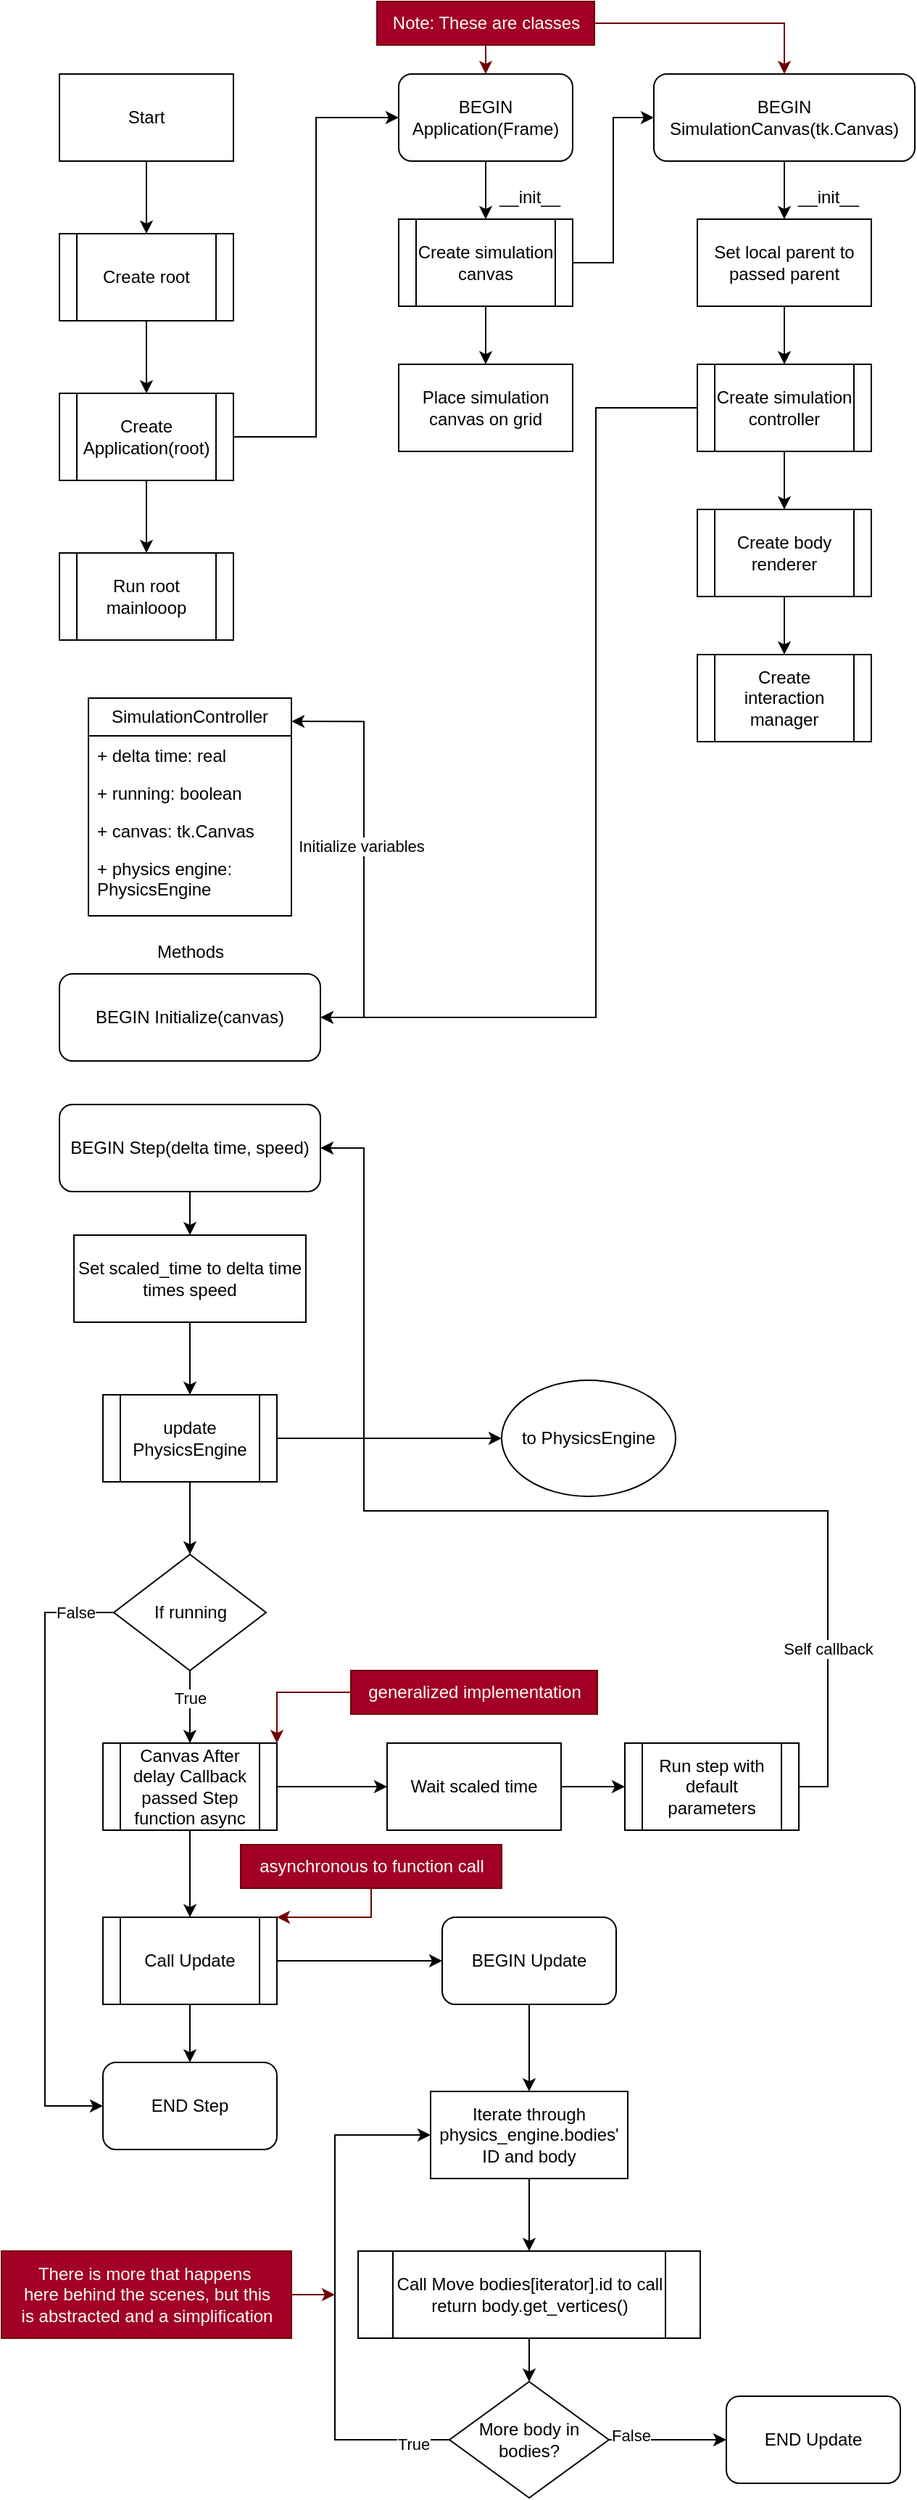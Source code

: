 <mxfile version="26.0.16">
  <diagram id="C5RBs43oDa-KdzZeNtuy" name="Page-1">
    <mxGraphModel dx="1420" dy="776" grid="1" gridSize="10" guides="1" tooltips="1" connect="1" arrows="1" fold="1" page="1" pageScale="1" pageWidth="827" pageHeight="1169" math="0" shadow="0">
      <root>
        <mxCell id="WIyWlLk6GJQsqaUBKTNV-0" />
        <mxCell id="WIyWlLk6GJQsqaUBKTNV-1" parent="WIyWlLk6GJQsqaUBKTNV-0" />
        <mxCell id="rg2TefDTNv2NrTJ3xyoL-8" style="edgeStyle=orthogonalEdgeStyle;rounded=0;orthogonalLoop=1;jettySize=auto;html=1;exitX=0.5;exitY=1;exitDx=0;exitDy=0;entryX=0.5;entryY=0;entryDx=0;entryDy=0;" parent="WIyWlLk6GJQsqaUBKTNV-1" source="rg2TefDTNv2NrTJ3xyoL-2" target="rg2TefDTNv2NrTJ3xyoL-7" edge="1">
          <mxGeometry relative="1" as="geometry" />
        </mxCell>
        <mxCell id="rg2TefDTNv2NrTJ3xyoL-2" value="Start" style="rounded=0;whiteSpace=wrap;html=1;" parent="WIyWlLk6GJQsqaUBKTNV-1" vertex="1">
          <mxGeometry x="60" y="60" width="120" height="60" as="geometry" />
        </mxCell>
        <mxCell id="rg2TefDTNv2NrTJ3xyoL-11" style="edgeStyle=orthogonalEdgeStyle;rounded=0;orthogonalLoop=1;jettySize=auto;html=1;exitX=0.5;exitY=1;exitDx=0;exitDy=0;entryX=0.5;entryY=0;entryDx=0;entryDy=0;" parent="WIyWlLk6GJQsqaUBKTNV-1" source="rg2TefDTNv2NrTJ3xyoL-5" target="rg2TefDTNv2NrTJ3xyoL-10" edge="1">
          <mxGeometry relative="1" as="geometry" />
        </mxCell>
        <mxCell id="rg2TefDTNv2NrTJ3xyoL-26" style="edgeStyle=orthogonalEdgeStyle;rounded=0;orthogonalLoop=1;jettySize=auto;html=1;exitX=1;exitY=0.5;exitDx=0;exitDy=0;entryX=0;entryY=0.5;entryDx=0;entryDy=0;" parent="WIyWlLk6GJQsqaUBKTNV-1" source="rg2TefDTNv2NrTJ3xyoL-5" target="rg2TefDTNv2NrTJ3xyoL-13" edge="1">
          <mxGeometry relative="1" as="geometry" />
        </mxCell>
        <mxCell id="rg2TefDTNv2NrTJ3xyoL-5" value="Create Application(root)" style="shape=process;whiteSpace=wrap;html=1;backgroundOutline=1;" parent="WIyWlLk6GJQsqaUBKTNV-1" vertex="1">
          <mxGeometry x="60" y="280" width="120" height="60" as="geometry" />
        </mxCell>
        <mxCell id="rg2TefDTNv2NrTJ3xyoL-9" style="edgeStyle=orthogonalEdgeStyle;rounded=0;orthogonalLoop=1;jettySize=auto;html=1;exitX=0.5;exitY=1;exitDx=0;exitDy=0;entryX=0.5;entryY=0;entryDx=0;entryDy=0;" parent="WIyWlLk6GJQsqaUBKTNV-1" source="rg2TefDTNv2NrTJ3xyoL-7" target="rg2TefDTNv2NrTJ3xyoL-5" edge="1">
          <mxGeometry relative="1" as="geometry" />
        </mxCell>
        <mxCell id="rg2TefDTNv2NrTJ3xyoL-7" value="Create root" style="shape=process;whiteSpace=wrap;html=1;backgroundOutline=1;" parent="WIyWlLk6GJQsqaUBKTNV-1" vertex="1">
          <mxGeometry x="60" y="170" width="120" height="60" as="geometry" />
        </mxCell>
        <mxCell id="rg2TefDTNv2NrTJ3xyoL-10" value="Run root mainlooop" style="shape=process;whiteSpace=wrap;html=1;backgroundOutline=1;" parent="WIyWlLk6GJQsqaUBKTNV-1" vertex="1">
          <mxGeometry x="60" y="390" width="120" height="60" as="geometry" />
        </mxCell>
        <mxCell id="rg2TefDTNv2NrTJ3xyoL-12" style="edgeStyle=orthogonalEdgeStyle;rounded=0;orthogonalLoop=1;jettySize=auto;html=1;exitX=0.5;exitY=1;exitDx=0;exitDy=0;entryX=0.5;entryY=0;entryDx=0;entryDy=0;" parent="WIyWlLk6GJQsqaUBKTNV-1" source="rg2TefDTNv2NrTJ3xyoL-13" target="rg2TefDTNv2NrTJ3xyoL-15" edge="1">
          <mxGeometry relative="1" as="geometry" />
        </mxCell>
        <mxCell id="rg2TefDTNv2NrTJ3xyoL-13" value="BEGIN Application(Frame)" style="rounded=1;whiteSpace=wrap;html=1;" parent="WIyWlLk6GJQsqaUBKTNV-1" vertex="1">
          <mxGeometry x="294" y="60" width="120" height="60" as="geometry" />
        </mxCell>
        <mxCell id="rg2TefDTNv2NrTJ3xyoL-14" style="edgeStyle=orthogonalEdgeStyle;rounded=0;orthogonalLoop=1;jettySize=auto;html=1;exitX=0.5;exitY=1;exitDx=0;exitDy=0;entryX=0.5;entryY=0;entryDx=0;entryDy=0;" parent="WIyWlLk6GJQsqaUBKTNV-1" source="rg2TefDTNv2NrTJ3xyoL-15" target="rg2TefDTNv2NrTJ3xyoL-16" edge="1">
          <mxGeometry relative="1" as="geometry" />
        </mxCell>
        <mxCell id="rg2TefDTNv2NrTJ3xyoL-31" style="edgeStyle=orthogonalEdgeStyle;rounded=0;orthogonalLoop=1;jettySize=auto;html=1;exitX=1;exitY=0.5;exitDx=0;exitDy=0;entryX=0;entryY=0.5;entryDx=0;entryDy=0;" parent="WIyWlLk6GJQsqaUBKTNV-1" source="rg2TefDTNv2NrTJ3xyoL-15" target="rg2TefDTNv2NrTJ3xyoL-17" edge="1">
          <mxGeometry relative="1" as="geometry" />
        </mxCell>
        <mxCell id="rg2TefDTNv2NrTJ3xyoL-15" value="Create simulation canvas" style="shape=process;whiteSpace=wrap;html=1;backgroundOutline=1;" parent="WIyWlLk6GJQsqaUBKTNV-1" vertex="1">
          <mxGeometry x="294" y="160" width="120" height="60" as="geometry" />
        </mxCell>
        <mxCell id="rg2TefDTNv2NrTJ3xyoL-16" value="Place simulation canvas on grid" style="rounded=0;whiteSpace=wrap;html=1;" parent="WIyWlLk6GJQsqaUBKTNV-1" vertex="1">
          <mxGeometry x="294" y="260" width="120" height="60" as="geometry" />
        </mxCell>
        <mxCell id="rg2TefDTNv2NrTJ3xyoL-21" style="edgeStyle=orthogonalEdgeStyle;rounded=0;orthogonalLoop=1;jettySize=auto;html=1;exitX=0.5;exitY=1;exitDx=0;exitDy=0;entryX=0.5;entryY=0;entryDx=0;entryDy=0;" parent="WIyWlLk6GJQsqaUBKTNV-1" source="rg2TefDTNv2NrTJ3xyoL-17" target="rg2TefDTNv2NrTJ3xyoL-18" edge="1">
          <mxGeometry relative="1" as="geometry" />
        </mxCell>
        <mxCell id="rg2TefDTNv2NrTJ3xyoL-17" value="BEGIN SimulationCanvas(tk.Canvas)" style="rounded=1;whiteSpace=wrap;html=1;" parent="WIyWlLk6GJQsqaUBKTNV-1" vertex="1">
          <mxGeometry x="470" y="60" width="180" height="60" as="geometry" />
        </mxCell>
        <mxCell id="rg2TefDTNv2NrTJ3xyoL-20" style="edgeStyle=orthogonalEdgeStyle;rounded=0;orthogonalLoop=1;jettySize=auto;html=1;exitX=0.5;exitY=1;exitDx=0;exitDy=0;entryX=0.5;entryY=0;entryDx=0;entryDy=0;" parent="WIyWlLk6GJQsqaUBKTNV-1" source="rg2TefDTNv2NrTJ3xyoL-18" target="rg2TefDTNv2NrTJ3xyoL-19" edge="1">
          <mxGeometry relative="1" as="geometry" />
        </mxCell>
        <mxCell id="rg2TefDTNv2NrTJ3xyoL-18" value="Set local parent to passed parent" style="rounded=0;whiteSpace=wrap;html=1;" parent="WIyWlLk6GJQsqaUBKTNV-1" vertex="1">
          <mxGeometry x="500" y="160" width="120" height="60" as="geometry" />
        </mxCell>
        <mxCell id="rg2TefDTNv2NrTJ3xyoL-23" style="edgeStyle=orthogonalEdgeStyle;rounded=0;orthogonalLoop=1;jettySize=auto;html=1;exitX=0.5;exitY=1;exitDx=0;exitDy=0;entryX=0.5;entryY=0;entryDx=0;entryDy=0;" parent="WIyWlLk6GJQsqaUBKTNV-1" source="rg2TefDTNv2NrTJ3xyoL-19" target="rg2TefDTNv2NrTJ3xyoL-22" edge="1">
          <mxGeometry relative="1" as="geometry" />
        </mxCell>
        <mxCell id="rg2TefDTNv2NrTJ3xyoL-64" style="edgeStyle=orthogonalEdgeStyle;rounded=0;orthogonalLoop=1;jettySize=auto;html=1;exitX=0;exitY=0.5;exitDx=0;exitDy=0;entryX=1;entryY=0.5;entryDx=0;entryDy=0;" parent="WIyWlLk6GJQsqaUBKTNV-1" source="rg2TefDTNv2NrTJ3xyoL-19" target="rg2TefDTNv2NrTJ3xyoL-33" edge="1">
          <mxGeometry relative="1" as="geometry">
            <Array as="points">
              <mxPoint x="430" y="290" />
              <mxPoint x="430" y="710" />
            </Array>
          </mxGeometry>
        </mxCell>
        <mxCell id="rg2TefDTNv2NrTJ3xyoL-19" value="Create simulation controller" style="shape=process;whiteSpace=wrap;html=1;backgroundOutline=1;" parent="WIyWlLk6GJQsqaUBKTNV-1" vertex="1">
          <mxGeometry x="500" y="260" width="120" height="60" as="geometry" />
        </mxCell>
        <mxCell id="rg2TefDTNv2NrTJ3xyoL-25" style="edgeStyle=orthogonalEdgeStyle;rounded=0;orthogonalLoop=1;jettySize=auto;html=1;exitX=0.5;exitY=1;exitDx=0;exitDy=0;entryX=0.5;entryY=0;entryDx=0;entryDy=0;" parent="WIyWlLk6GJQsqaUBKTNV-1" source="rg2TefDTNv2NrTJ3xyoL-22" target="rg2TefDTNv2NrTJ3xyoL-24" edge="1">
          <mxGeometry relative="1" as="geometry" />
        </mxCell>
        <mxCell id="rg2TefDTNv2NrTJ3xyoL-22" value="Create body renderer" style="shape=process;whiteSpace=wrap;html=1;backgroundOutline=1;" parent="WIyWlLk6GJQsqaUBKTNV-1" vertex="1">
          <mxGeometry x="500" y="360" width="120" height="60" as="geometry" />
        </mxCell>
        <mxCell id="rg2TefDTNv2NrTJ3xyoL-24" value="Create interaction manager" style="shape=process;whiteSpace=wrap;html=1;backgroundOutline=1;" parent="WIyWlLk6GJQsqaUBKTNV-1" vertex="1">
          <mxGeometry x="500" y="460" width="120" height="60" as="geometry" />
        </mxCell>
        <mxCell id="q3CFZ3XVWeScmZDLFHiz-20" style="edgeStyle=orthogonalEdgeStyle;rounded=0;orthogonalLoop=1;jettySize=auto;html=1;fillColor=#a20025;strokeColor=#6F0000;" edge="1" parent="WIyWlLk6GJQsqaUBKTNV-1" source="rg2TefDTNv2NrTJ3xyoL-27" target="rg2TefDTNv2NrTJ3xyoL-13">
          <mxGeometry relative="1" as="geometry" />
        </mxCell>
        <mxCell id="q3CFZ3XVWeScmZDLFHiz-21" style="edgeStyle=orthogonalEdgeStyle;rounded=0;orthogonalLoop=1;jettySize=auto;html=1;entryX=0.5;entryY=0;entryDx=0;entryDy=0;fillColor=#a20025;strokeColor=#6F0000;" edge="1" parent="WIyWlLk6GJQsqaUBKTNV-1" source="rg2TefDTNv2NrTJ3xyoL-27" target="rg2TefDTNv2NrTJ3xyoL-17">
          <mxGeometry relative="1" as="geometry" />
        </mxCell>
        <mxCell id="rg2TefDTNv2NrTJ3xyoL-27" value="&lt;div&gt;Note: These are classes&lt;/div&gt;" style="text;html=1;align=center;verticalAlign=middle;resizable=0;points=[];autosize=1;strokeColor=#6F0000;fillColor=#a20025;fontColor=#ffffff;" parent="WIyWlLk6GJQsqaUBKTNV-1" vertex="1">
          <mxGeometry x="279" y="10" width="150" height="30" as="geometry" />
        </mxCell>
        <mxCell id="rg2TefDTNv2NrTJ3xyoL-29" value="__init__" style="text;html=1;align=center;verticalAlign=middle;resizable=0;points=[];autosize=1;strokeColor=none;fillColor=none;" parent="WIyWlLk6GJQsqaUBKTNV-1" vertex="1">
          <mxGeometry x="354" y="130" width="60" height="30" as="geometry" />
        </mxCell>
        <mxCell id="rg2TefDTNv2NrTJ3xyoL-30" value="__init__" style="text;html=1;align=center;verticalAlign=middle;resizable=0;points=[];autosize=1;strokeColor=none;fillColor=none;" parent="WIyWlLk6GJQsqaUBKTNV-1" vertex="1">
          <mxGeometry x="560" y="130" width="60" height="30" as="geometry" />
        </mxCell>
        <mxCell id="rg2TefDTNv2NrTJ3xyoL-33" value="BEGIN Initialize(canvas)" style="rounded=1;whiteSpace=wrap;html=1;" parent="WIyWlLk6GJQsqaUBKTNV-1" vertex="1">
          <mxGeometry x="60" y="680" width="180" height="60" as="geometry" />
        </mxCell>
        <mxCell id="rg2TefDTNv2NrTJ3xyoL-34" value="&lt;div&gt;SimulationController&lt;/div&gt;" style="swimlane;fontStyle=0;childLayout=stackLayout;horizontal=1;startSize=26;fillColor=none;horizontalStack=0;resizeParent=1;resizeParentMax=0;resizeLast=0;collapsible=1;marginBottom=0;whiteSpace=wrap;html=1;" parent="WIyWlLk6GJQsqaUBKTNV-1" vertex="1">
          <mxGeometry x="80" y="490" width="140" height="150" as="geometry" />
        </mxCell>
        <mxCell id="rg2TefDTNv2NrTJ3xyoL-35" value="+ delta time: real" style="text;strokeColor=none;fillColor=none;align=left;verticalAlign=top;spacingLeft=4;spacingRight=4;overflow=hidden;rotatable=0;points=[[0,0.5],[1,0.5]];portConstraint=eastwest;whiteSpace=wrap;html=1;" parent="rg2TefDTNv2NrTJ3xyoL-34" vertex="1">
          <mxGeometry y="26" width="140" height="26" as="geometry" />
        </mxCell>
        <mxCell id="rg2TefDTNv2NrTJ3xyoL-36" value="+ running: boolean" style="text;strokeColor=none;fillColor=none;align=left;verticalAlign=top;spacingLeft=4;spacingRight=4;overflow=hidden;rotatable=0;points=[[0,0.5],[1,0.5]];portConstraint=eastwest;whiteSpace=wrap;html=1;" parent="rg2TefDTNv2NrTJ3xyoL-34" vertex="1">
          <mxGeometry y="52" width="140" height="26" as="geometry" />
        </mxCell>
        <mxCell id="rg2TefDTNv2NrTJ3xyoL-37" value="+ canvas: tk.Canvas" style="text;strokeColor=none;fillColor=none;align=left;verticalAlign=top;spacingLeft=4;spacingRight=4;overflow=hidden;rotatable=0;points=[[0,0.5],[1,0.5]];portConstraint=eastwest;whiteSpace=wrap;html=1;" parent="rg2TefDTNv2NrTJ3xyoL-34" vertex="1">
          <mxGeometry y="78" width="140" height="26" as="geometry" />
        </mxCell>
        <mxCell id="rg2TefDTNv2NrTJ3xyoL-38" value="+ physics engine: PhysicsEngine" style="text;strokeColor=none;fillColor=none;align=left;verticalAlign=top;spacingLeft=4;spacingRight=4;overflow=hidden;rotatable=0;points=[[0,0.5],[1,0.5]];portConstraint=eastwest;whiteSpace=wrap;html=1;" parent="rg2TefDTNv2NrTJ3xyoL-34" vertex="1">
          <mxGeometry y="104" width="140" height="46" as="geometry" />
        </mxCell>
        <mxCell id="rg2TefDTNv2NrTJ3xyoL-39" value="Methods" style="text;html=1;align=center;verticalAlign=middle;resizable=0;points=[];autosize=1;strokeColor=none;fillColor=none;" parent="WIyWlLk6GJQsqaUBKTNV-1" vertex="1">
          <mxGeometry x="115" y="650" width="70" height="30" as="geometry" />
        </mxCell>
        <mxCell id="rg2TefDTNv2NrTJ3xyoL-40" style="edgeStyle=orthogonalEdgeStyle;rounded=0;orthogonalLoop=1;jettySize=auto;html=1;exitX=1;exitY=0.5;exitDx=0;exitDy=0;entryX=1;entryY=0.107;entryDx=0;entryDy=0;entryPerimeter=0;" parent="WIyWlLk6GJQsqaUBKTNV-1" source="rg2TefDTNv2NrTJ3xyoL-33" target="rg2TefDTNv2NrTJ3xyoL-34" edge="1">
          <mxGeometry relative="1" as="geometry">
            <Array as="points">
              <mxPoint x="270" y="710" />
              <mxPoint x="270" y="506" />
            </Array>
          </mxGeometry>
        </mxCell>
        <mxCell id="rg2TefDTNv2NrTJ3xyoL-41" value="Initialize variables" style="edgeLabel;html=1;align=center;verticalAlign=middle;resizable=0;points=[];" parent="rg2TefDTNv2NrTJ3xyoL-40" vertex="1" connectable="0">
          <mxGeometry x="0.046" y="2" relative="1" as="geometry">
            <mxPoint as="offset" />
          </mxGeometry>
        </mxCell>
        <mxCell id="rg2TefDTNv2NrTJ3xyoL-44" style="edgeStyle=orthogonalEdgeStyle;rounded=0;orthogonalLoop=1;jettySize=auto;html=1;exitX=0.5;exitY=1;exitDx=0;exitDy=0;entryX=0.5;entryY=0;entryDx=0;entryDy=0;" parent="WIyWlLk6GJQsqaUBKTNV-1" source="rg2TefDTNv2NrTJ3xyoL-42" target="rg2TefDTNv2NrTJ3xyoL-43" edge="1">
          <mxGeometry relative="1" as="geometry" />
        </mxCell>
        <mxCell id="rg2TefDTNv2NrTJ3xyoL-42" value="BEGIN Step(delta time, speed)" style="rounded=1;whiteSpace=wrap;html=1;" parent="WIyWlLk6GJQsqaUBKTNV-1" vertex="1">
          <mxGeometry x="60" y="770" width="180" height="60" as="geometry" />
        </mxCell>
        <mxCell id="rg2TefDTNv2NrTJ3xyoL-46" style="edgeStyle=orthogonalEdgeStyle;rounded=0;orthogonalLoop=1;jettySize=auto;html=1;exitX=0.5;exitY=1;exitDx=0;exitDy=0;entryX=0.5;entryY=0;entryDx=0;entryDy=0;" parent="WIyWlLk6GJQsqaUBKTNV-1" source="rg2TefDTNv2NrTJ3xyoL-43" target="rg2TefDTNv2NrTJ3xyoL-45" edge="1">
          <mxGeometry relative="1" as="geometry" />
        </mxCell>
        <mxCell id="rg2TefDTNv2NrTJ3xyoL-43" value="Set scaled_time to delta time times speed" style="rounded=0;whiteSpace=wrap;html=1;" parent="WIyWlLk6GJQsqaUBKTNV-1" vertex="1">
          <mxGeometry x="70" y="860" width="160" height="60" as="geometry" />
        </mxCell>
        <mxCell id="rg2TefDTNv2NrTJ3xyoL-48" style="edgeStyle=orthogonalEdgeStyle;rounded=0;orthogonalLoop=1;jettySize=auto;html=1;exitX=0.5;exitY=1;exitDx=0;exitDy=0;entryX=0.5;entryY=0;entryDx=0;entryDy=0;" parent="WIyWlLk6GJQsqaUBKTNV-1" source="rg2TefDTNv2NrTJ3xyoL-45" target="rg2TefDTNv2NrTJ3xyoL-47" edge="1">
          <mxGeometry relative="1" as="geometry" />
        </mxCell>
        <mxCell id="rg2TefDTNv2NrTJ3xyoL-67" style="edgeStyle=orthogonalEdgeStyle;rounded=0;orthogonalLoop=1;jettySize=auto;html=1;exitX=1;exitY=0.5;exitDx=0;exitDy=0;entryX=0;entryY=0.5;entryDx=0;entryDy=0;" parent="WIyWlLk6GJQsqaUBKTNV-1" source="rg2TefDTNv2NrTJ3xyoL-45" target="rg2TefDTNv2NrTJ3xyoL-66" edge="1">
          <mxGeometry relative="1" as="geometry" />
        </mxCell>
        <mxCell id="rg2TefDTNv2NrTJ3xyoL-45" value="update PhysicsEngine" style="shape=process;whiteSpace=wrap;html=1;backgroundOutline=1;" parent="WIyWlLk6GJQsqaUBKTNV-1" vertex="1">
          <mxGeometry x="90" y="970" width="120" height="60" as="geometry" />
        </mxCell>
        <mxCell id="rg2TefDTNv2NrTJ3xyoL-55" style="edgeStyle=orthogonalEdgeStyle;rounded=0;orthogonalLoop=1;jettySize=auto;html=1;exitX=0.5;exitY=1;exitDx=0;exitDy=0;entryX=0.5;entryY=0;entryDx=0;entryDy=0;" parent="WIyWlLk6GJQsqaUBKTNV-1" source="rg2TefDTNv2NrTJ3xyoL-47" target="rg2TefDTNv2NrTJ3xyoL-56" edge="1">
          <mxGeometry relative="1" as="geometry">
            <mxPoint x="150" y="1200" as="targetPoint" />
          </mxGeometry>
        </mxCell>
        <mxCell id="q3CFZ3XVWeScmZDLFHiz-9" value="True" style="edgeLabel;html=1;align=center;verticalAlign=middle;resizable=0;points=[];" vertex="1" connectable="0" parent="rg2TefDTNv2NrTJ3xyoL-55">
          <mxGeometry x="-0.24" y="2" relative="1" as="geometry">
            <mxPoint x="-2" as="offset" />
          </mxGeometry>
        </mxCell>
        <mxCell id="q3CFZ3XVWeScmZDLFHiz-14" style="edgeStyle=orthogonalEdgeStyle;rounded=0;orthogonalLoop=1;jettySize=auto;html=1;exitX=0;exitY=0.5;exitDx=0;exitDy=0;entryX=0;entryY=0.5;entryDx=0;entryDy=0;" edge="1" parent="WIyWlLk6GJQsqaUBKTNV-1" source="rg2TefDTNv2NrTJ3xyoL-47" target="q3CFZ3XVWeScmZDLFHiz-12">
          <mxGeometry relative="1" as="geometry">
            <Array as="points">
              <mxPoint x="50" y="1120" />
              <mxPoint x="50" y="1460" />
            </Array>
          </mxGeometry>
        </mxCell>
        <mxCell id="q3CFZ3XVWeScmZDLFHiz-15" value="False" style="edgeLabel;html=1;align=center;verticalAlign=middle;resizable=0;points=[];" vertex="1" connectable="0" parent="q3CFZ3XVWeScmZDLFHiz-14">
          <mxGeometry x="-0.923" y="3" relative="1" as="geometry">
            <mxPoint x="-10" y="-3" as="offset" />
          </mxGeometry>
        </mxCell>
        <mxCell id="rg2TefDTNv2NrTJ3xyoL-47" value="If running" style="rhombus;whiteSpace=wrap;html=1;" parent="WIyWlLk6GJQsqaUBKTNV-1" vertex="1">
          <mxGeometry x="97.5" y="1080" width="105" height="80" as="geometry" />
        </mxCell>
        <mxCell id="rg2TefDTNv2NrTJ3xyoL-58" style="edgeStyle=orthogonalEdgeStyle;rounded=0;orthogonalLoop=1;jettySize=auto;html=1;exitX=1;exitY=0.5;exitDx=0;exitDy=0;entryX=0;entryY=0.5;entryDx=0;entryDy=0;" parent="WIyWlLk6GJQsqaUBKTNV-1" source="rg2TefDTNv2NrTJ3xyoL-56" target="rg2TefDTNv2NrTJ3xyoL-60" edge="1">
          <mxGeometry relative="1" as="geometry">
            <mxPoint x="250" y="1240" as="targetPoint" />
          </mxGeometry>
        </mxCell>
        <mxCell id="rg2TefDTNv2NrTJ3xyoL-69" style="edgeStyle=orthogonalEdgeStyle;rounded=0;orthogonalLoop=1;jettySize=auto;html=1;exitX=0.5;exitY=1;exitDx=0;exitDy=0;entryX=0.5;entryY=0;entryDx=0;entryDy=0;" parent="WIyWlLk6GJQsqaUBKTNV-1" source="rg2TefDTNv2NrTJ3xyoL-56" target="rg2TefDTNv2NrTJ3xyoL-68" edge="1">
          <mxGeometry relative="1" as="geometry" />
        </mxCell>
        <mxCell id="rg2TefDTNv2NrTJ3xyoL-56" value="Canvas After delay Callback passed Step function async" style="shape=process;whiteSpace=wrap;html=1;backgroundOutline=1;" parent="WIyWlLk6GJQsqaUBKTNV-1" vertex="1">
          <mxGeometry x="90" y="1210" width="120" height="60" as="geometry" />
        </mxCell>
        <mxCell id="q3CFZ3XVWeScmZDLFHiz-18" style="edgeStyle=orthogonalEdgeStyle;rounded=0;orthogonalLoop=1;jettySize=auto;html=1;entryX=1;entryY=0;entryDx=0;entryDy=0;fillColor=#a20025;strokeColor=#6F0000;" edge="1" parent="WIyWlLk6GJQsqaUBKTNV-1" source="rg2TefDTNv2NrTJ3xyoL-57" target="rg2TefDTNv2NrTJ3xyoL-56">
          <mxGeometry relative="1" as="geometry" />
        </mxCell>
        <mxCell id="rg2TefDTNv2NrTJ3xyoL-57" value="&lt;div&gt;generalized implementation&lt;/div&gt;" style="text;html=1;align=center;verticalAlign=middle;resizable=0;points=[];autosize=1;strokeColor=#6F0000;fillColor=#a20025;fontColor=#ffffff;" parent="WIyWlLk6GJQsqaUBKTNV-1" vertex="1">
          <mxGeometry x="261" y="1160" width="170" height="30" as="geometry" />
        </mxCell>
        <mxCell id="rg2TefDTNv2NrTJ3xyoL-62" style="edgeStyle=orthogonalEdgeStyle;rounded=0;orthogonalLoop=1;jettySize=auto;html=1;exitX=1;exitY=0.5;exitDx=0;exitDy=0;entryX=0;entryY=0.5;entryDx=0;entryDy=0;" parent="WIyWlLk6GJQsqaUBKTNV-1" source="rg2TefDTNv2NrTJ3xyoL-60" target="rg2TefDTNv2NrTJ3xyoL-61" edge="1">
          <mxGeometry relative="1" as="geometry" />
        </mxCell>
        <mxCell id="rg2TefDTNv2NrTJ3xyoL-60" value="Wait scaled time" style="rounded=0;whiteSpace=wrap;html=1;" parent="WIyWlLk6GJQsqaUBKTNV-1" vertex="1">
          <mxGeometry x="286" y="1210" width="120" height="60" as="geometry" />
        </mxCell>
        <mxCell id="rg2TefDTNv2NrTJ3xyoL-63" style="edgeStyle=orthogonalEdgeStyle;rounded=0;orthogonalLoop=1;jettySize=auto;html=1;exitX=1;exitY=0.5;exitDx=0;exitDy=0;entryX=1;entryY=0.5;entryDx=0;entryDy=0;" parent="WIyWlLk6GJQsqaUBKTNV-1" source="rg2TefDTNv2NrTJ3xyoL-61" target="rg2TefDTNv2NrTJ3xyoL-42" edge="1">
          <mxGeometry relative="1" as="geometry">
            <Array as="points">
              <mxPoint x="590" y="1240" />
              <mxPoint x="590" y="1050" />
              <mxPoint x="270" y="1050" />
              <mxPoint x="270" y="800" />
            </Array>
          </mxGeometry>
        </mxCell>
        <mxCell id="q3CFZ3XVWeScmZDLFHiz-10" value="Self callback" style="edgeLabel;html=1;align=center;verticalAlign=middle;resizable=0;points=[];" vertex="1" connectable="0" parent="rg2TefDTNv2NrTJ3xyoL-63">
          <mxGeometry x="-0.716" relative="1" as="geometry">
            <mxPoint as="offset" />
          </mxGeometry>
        </mxCell>
        <mxCell id="rg2TefDTNv2NrTJ3xyoL-61" value="Run step with default parameters" style="shape=process;whiteSpace=wrap;html=1;backgroundOutline=1;" parent="WIyWlLk6GJQsqaUBKTNV-1" vertex="1">
          <mxGeometry x="450" y="1210" width="120" height="60" as="geometry" />
        </mxCell>
        <mxCell id="rg2TefDTNv2NrTJ3xyoL-66" value="to PhysicsEngine" style="ellipse;whiteSpace=wrap;html=1;" parent="WIyWlLk6GJQsqaUBKTNV-1" vertex="1">
          <mxGeometry x="365" y="960" width="120" height="80" as="geometry" />
        </mxCell>
        <mxCell id="rg2TefDTNv2NrTJ3xyoL-76" style="edgeStyle=orthogonalEdgeStyle;rounded=0;orthogonalLoop=1;jettySize=auto;html=1;exitX=1;exitY=0.5;exitDx=0;exitDy=0;entryX=0;entryY=0.5;entryDx=0;entryDy=0;" parent="WIyWlLk6GJQsqaUBKTNV-1" source="rg2TefDTNv2NrTJ3xyoL-68" target="rg2TefDTNv2NrTJ3xyoL-75" edge="1">
          <mxGeometry relative="1" as="geometry" />
        </mxCell>
        <mxCell id="q3CFZ3XVWeScmZDLFHiz-16" style="edgeStyle=orthogonalEdgeStyle;rounded=0;orthogonalLoop=1;jettySize=auto;html=1;exitX=0.5;exitY=1;exitDx=0;exitDy=0;entryX=0.5;entryY=0;entryDx=0;entryDy=0;" edge="1" parent="WIyWlLk6GJQsqaUBKTNV-1" source="rg2TefDTNv2NrTJ3xyoL-68" target="q3CFZ3XVWeScmZDLFHiz-12">
          <mxGeometry relative="1" as="geometry" />
        </mxCell>
        <mxCell id="rg2TefDTNv2NrTJ3xyoL-68" value="Call Update" style="shape=process;whiteSpace=wrap;html=1;backgroundOutline=1;" parent="WIyWlLk6GJQsqaUBKTNV-1" vertex="1">
          <mxGeometry x="90" y="1330" width="120" height="60" as="geometry" />
        </mxCell>
        <mxCell id="q3CFZ3XVWeScmZDLFHiz-17" style="edgeStyle=orthogonalEdgeStyle;rounded=0;orthogonalLoop=1;jettySize=auto;html=1;entryX=1;entryY=0;entryDx=0;entryDy=0;fillColor=#a20025;strokeColor=#6F0000;" edge="1" parent="WIyWlLk6GJQsqaUBKTNV-1" source="rg2TefDTNv2NrTJ3xyoL-72" target="rg2TefDTNv2NrTJ3xyoL-68">
          <mxGeometry relative="1" as="geometry" />
        </mxCell>
        <mxCell id="rg2TefDTNv2NrTJ3xyoL-72" value="asynchronous to function call" style="text;html=1;align=center;verticalAlign=middle;resizable=0;points=[];autosize=1;strokeColor=#6F0000;fillColor=#a20025;fontColor=#ffffff;" parent="WIyWlLk6GJQsqaUBKTNV-1" vertex="1">
          <mxGeometry x="185" y="1280" width="180" height="30" as="geometry" />
        </mxCell>
        <mxCell id="rg2TefDTNv2NrTJ3xyoL-79" style="edgeStyle=orthogonalEdgeStyle;rounded=0;orthogonalLoop=1;jettySize=auto;html=1;exitX=0.5;exitY=1;exitDx=0;exitDy=0;entryX=0.5;entryY=0;entryDx=0;entryDy=0;" parent="WIyWlLk6GJQsqaUBKTNV-1" source="rg2TefDTNv2NrTJ3xyoL-75" target="rg2TefDTNv2NrTJ3xyoL-84" edge="1">
          <mxGeometry relative="1" as="geometry">
            <mxPoint x="384" y="1440" as="targetPoint" />
          </mxGeometry>
        </mxCell>
        <mxCell id="rg2TefDTNv2NrTJ3xyoL-75" value="BEGIN Update" style="rounded=1;whiteSpace=wrap;html=1;" parent="WIyWlLk6GJQsqaUBKTNV-1" vertex="1">
          <mxGeometry x="324" y="1330" width="120" height="60" as="geometry" />
        </mxCell>
        <mxCell id="q3CFZ3XVWeScmZDLFHiz-2" style="edgeStyle=orthogonalEdgeStyle;rounded=0;orthogonalLoop=1;jettySize=auto;html=1;exitX=0.5;exitY=1;exitDx=0;exitDy=0;entryX=0.5;entryY=0;entryDx=0;entryDy=0;" edge="1" parent="WIyWlLk6GJQsqaUBKTNV-1" source="rg2TefDTNv2NrTJ3xyoL-81" target="q3CFZ3XVWeScmZDLFHiz-1">
          <mxGeometry relative="1" as="geometry" />
        </mxCell>
        <mxCell id="rg2TefDTNv2NrTJ3xyoL-81" value="Call Move bodies[iterator].id to call return body.get_vertices()" style="shape=process;whiteSpace=wrap;html=1;backgroundOutline=1;" parent="WIyWlLk6GJQsqaUBKTNV-1" vertex="1">
          <mxGeometry x="266" y="1560" width="236" height="60" as="geometry" />
        </mxCell>
        <mxCell id="rg2TefDTNv2NrTJ3xyoL-85" style="edgeStyle=orthogonalEdgeStyle;rounded=0;orthogonalLoop=1;jettySize=auto;html=1;exitX=0.5;exitY=1;exitDx=0;exitDy=0;entryX=0.5;entryY=0;entryDx=0;entryDy=0;" parent="WIyWlLk6GJQsqaUBKTNV-1" source="rg2TefDTNv2NrTJ3xyoL-84" target="rg2TefDTNv2NrTJ3xyoL-81" edge="1">
          <mxGeometry relative="1" as="geometry" />
        </mxCell>
        <mxCell id="rg2TefDTNv2NrTJ3xyoL-84" value="Iterate through physics_engine.bodies&#39; ID and body" style="rounded=0;whiteSpace=wrap;html=1;" parent="WIyWlLk6GJQsqaUBKTNV-1" vertex="1">
          <mxGeometry x="316" y="1450" width="136" height="60" as="geometry" />
        </mxCell>
        <mxCell id="q3CFZ3XVWeScmZDLFHiz-0" value="END Update" style="rounded=1;whiteSpace=wrap;html=1;" vertex="1" parent="WIyWlLk6GJQsqaUBKTNV-1">
          <mxGeometry x="520" y="1660" width="120" height="60" as="geometry" />
        </mxCell>
        <mxCell id="q3CFZ3XVWeScmZDLFHiz-4" style="edgeStyle=orthogonalEdgeStyle;rounded=0;orthogonalLoop=1;jettySize=auto;html=1;exitX=1;exitY=0.5;exitDx=0;exitDy=0;entryX=0;entryY=0.5;entryDx=0;entryDy=0;" edge="1" parent="WIyWlLk6GJQsqaUBKTNV-1" source="q3CFZ3XVWeScmZDLFHiz-1" target="q3CFZ3XVWeScmZDLFHiz-0">
          <mxGeometry relative="1" as="geometry" />
        </mxCell>
        <mxCell id="q3CFZ3XVWeScmZDLFHiz-5" value="False" style="edgeLabel;html=1;align=center;verticalAlign=middle;resizable=0;points=[];" vertex="1" connectable="0" parent="q3CFZ3XVWeScmZDLFHiz-4">
          <mxGeometry x="-0.624" y="3" relative="1" as="geometry">
            <mxPoint as="offset" />
          </mxGeometry>
        </mxCell>
        <mxCell id="q3CFZ3XVWeScmZDLFHiz-6" style="edgeStyle=orthogonalEdgeStyle;rounded=0;orthogonalLoop=1;jettySize=auto;html=1;exitX=0;exitY=0.5;exitDx=0;exitDy=0;entryX=0;entryY=0.5;entryDx=0;entryDy=0;" edge="1" parent="WIyWlLk6GJQsqaUBKTNV-1" source="q3CFZ3XVWeScmZDLFHiz-1" target="rg2TefDTNv2NrTJ3xyoL-84">
          <mxGeometry relative="1" as="geometry">
            <Array as="points">
              <mxPoint x="250" y="1690" />
              <mxPoint x="250" y="1480" />
            </Array>
          </mxGeometry>
        </mxCell>
        <mxCell id="q3CFZ3XVWeScmZDLFHiz-7" value="True" style="edgeLabel;html=1;align=center;verticalAlign=middle;resizable=0;points=[];" vertex="1" connectable="0" parent="q3CFZ3XVWeScmZDLFHiz-6">
          <mxGeometry x="-0.857" y="3" relative="1" as="geometry">
            <mxPoint as="offset" />
          </mxGeometry>
        </mxCell>
        <mxCell id="q3CFZ3XVWeScmZDLFHiz-1" value="More body in bodies?" style="rhombus;whiteSpace=wrap;html=1;" vertex="1" parent="WIyWlLk6GJQsqaUBKTNV-1">
          <mxGeometry x="329" y="1650" width="110" height="80" as="geometry" />
        </mxCell>
        <mxCell id="q3CFZ3XVWeScmZDLFHiz-19" style="edgeStyle=orthogonalEdgeStyle;rounded=0;orthogonalLoop=1;jettySize=auto;html=1;fillColor=#a20025;strokeColor=#6F0000;" edge="1" parent="WIyWlLk6GJQsqaUBKTNV-1" source="q3CFZ3XVWeScmZDLFHiz-8">
          <mxGeometry relative="1" as="geometry">
            <mxPoint x="250" y="1590" as="targetPoint" />
          </mxGeometry>
        </mxCell>
        <mxCell id="q3CFZ3XVWeScmZDLFHiz-8" value="&lt;div&gt;There is more that happens&amp;nbsp;&lt;/div&gt;&lt;div&gt;here behind the scenes, but this&lt;/div&gt;&lt;div&gt;is abstracted and a simplification&lt;/div&gt;" style="text;html=1;align=center;verticalAlign=middle;resizable=0;points=[];autosize=1;strokeColor=#6F0000;fillColor=#a20025;fontColor=#ffffff;" vertex="1" parent="WIyWlLk6GJQsqaUBKTNV-1">
          <mxGeometry x="20" y="1560" width="200" height="60" as="geometry" />
        </mxCell>
        <mxCell id="q3CFZ3XVWeScmZDLFHiz-12" value="END Step" style="rounded=1;whiteSpace=wrap;html=1;" vertex="1" parent="WIyWlLk6GJQsqaUBKTNV-1">
          <mxGeometry x="90" y="1430" width="120" height="60" as="geometry" />
        </mxCell>
      </root>
    </mxGraphModel>
  </diagram>
</mxfile>
